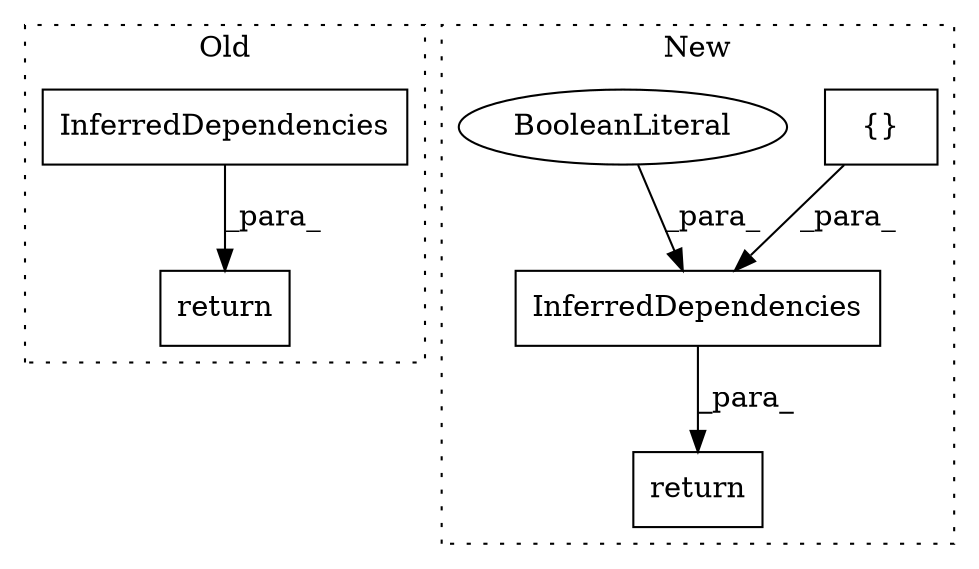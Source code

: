 digraph G {
subgraph cluster0 {
1 [label="InferredDependencies" a="32" s="6082" l="22" shape="box"];
6 [label="return" a="41" s="6075" l="7" shape="box"];
label = "Old";
style="dotted";
}
subgraph cluster1 {
2 [label="return" a="41" s="6171" l="7" shape="box"];
3 [label="InferredDependencies" a="32" s="6178,6216" l="21,1" shape="box"];
4 [label="{}" a="4" s="6208" l="2" shape="box"];
5 [label="BooleanLiteral" a="9" s="6211" l="5" shape="ellipse"];
label = "New";
style="dotted";
}
1 -> 6 [label="_para_"];
3 -> 2 [label="_para_"];
4 -> 3 [label="_para_"];
5 -> 3 [label="_para_"];
}